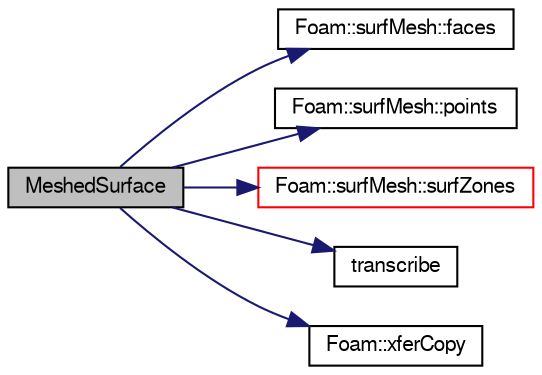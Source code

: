 digraph "MeshedSurface"
{
  bgcolor="transparent";
  edge [fontname="FreeSans",fontsize="10",labelfontname="FreeSans",labelfontsize="10"];
  node [fontname="FreeSans",fontsize="10",shape=record];
  rankdir="LR";
  Node1 [label="MeshedSurface",height=0.2,width=0.4,color="black", fillcolor="grey75", style="filled" fontcolor="black"];
  Node1 -> Node2 [color="midnightblue",fontsize="10",style="solid",fontname="FreeSans"];
  Node2 [label="Foam::surfMesh::faces",height=0.2,width=0.4,color="black",URL="$a02436.html#a4434536d50d4c14116249da802a1e2b2",tooltip="Return faces. "];
  Node1 -> Node3 [color="midnightblue",fontsize="10",style="solid",fontname="FreeSans"];
  Node3 [label="Foam::surfMesh::points",height=0.2,width=0.4,color="black",URL="$a02436.html#a084ae534298576408f063a6b3b820959",tooltip="Return points. "];
  Node1 -> Node4 [color="midnightblue",fontsize="10",style="solid",fontname="FreeSans"];
  Node4 [label="Foam::surfMesh::surfZones",height=0.2,width=0.4,color="red",URL="$a02436.html#aef9df095e77cb940ecee0f94f7c7c905",tooltip="Return surface zones. "];
  Node1 -> Node5 [color="midnightblue",fontsize="10",style="solid",fontname="FreeSans"];
  Node5 [label="transcribe",height=0.2,width=0.4,color="black",URL="$a01422.html#a2421a74b7037fa2e703e56321c0f1d7e",tooltip="Transfer points/zones and transcribe face -&gt; triFace. "];
  Node1 -> Node6 [color="midnightblue",fontsize="10",style="solid",fontname="FreeSans"];
  Node6 [label="Foam::xferCopy",height=0.2,width=0.4,color="black",URL="$a10237.html#a9304dc7c64f975ca4e54b1d6610de4d1"];
}
